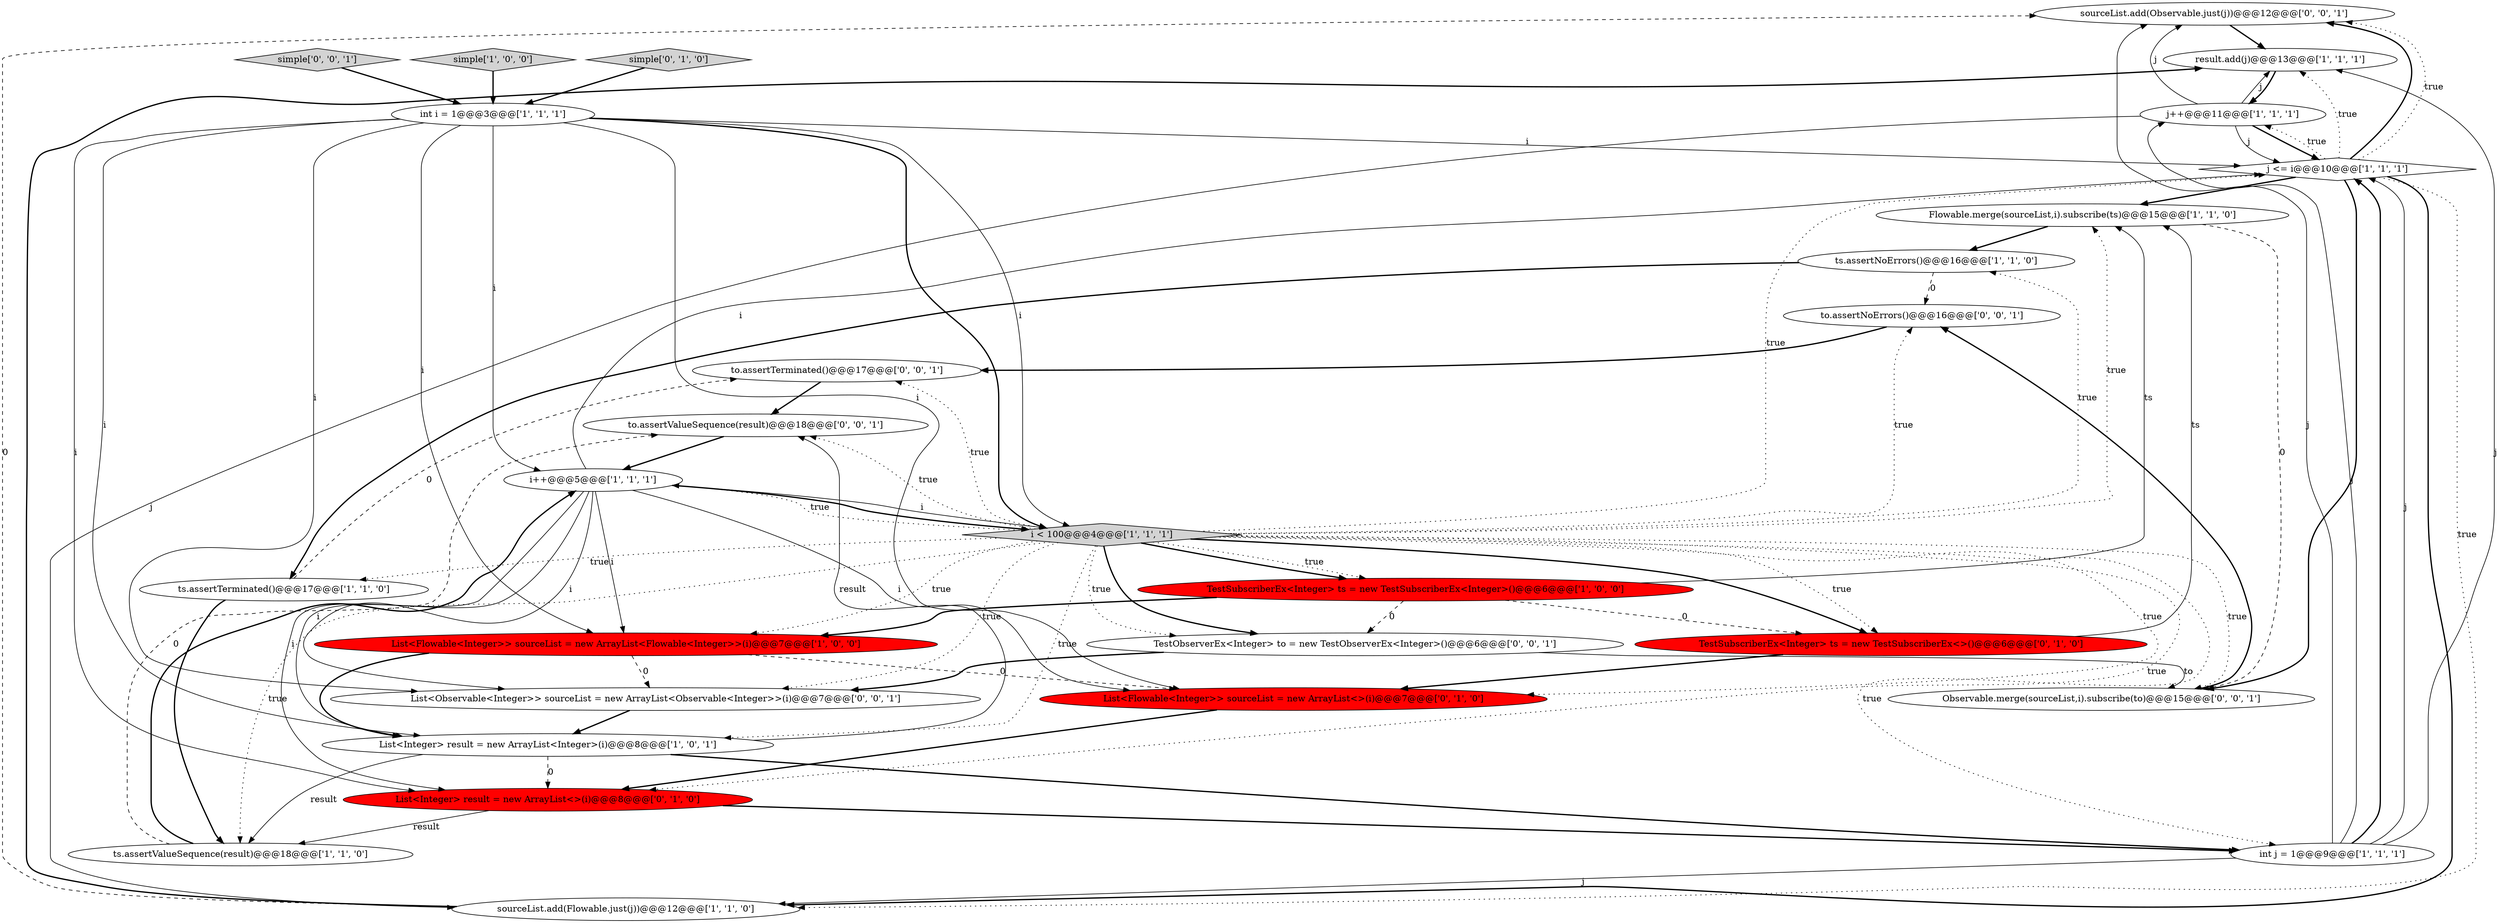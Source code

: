 digraph {
24 [style = filled, label = "sourceList.add(Observable.just(j))@@@12@@@['0', '0', '1']", fillcolor = white, shape = ellipse image = "AAA0AAABBB3BBB"];
2 [style = filled, label = "int i = 1@@@3@@@['1', '1', '1']", fillcolor = white, shape = ellipse image = "AAA0AAABBB1BBB"];
0 [style = filled, label = "sourceList.add(Flowable.just(j))@@@12@@@['1', '1', '0']", fillcolor = white, shape = ellipse image = "AAA0AAABBB1BBB"];
8 [style = filled, label = "i++@@@5@@@['1', '1', '1']", fillcolor = white, shape = ellipse image = "AAA0AAABBB1BBB"];
14 [style = filled, label = "i < 100@@@4@@@['1', '1', '1']", fillcolor = lightgray, shape = diamond image = "AAA0AAABBB1BBB"];
20 [style = filled, label = "List<Observable<Integer>> sourceList = new ArrayList<Observable<Integer>>(i)@@@7@@@['0', '0', '1']", fillcolor = white, shape = ellipse image = "AAA0AAABBB3BBB"];
15 [style = filled, label = "result.add(j)@@@13@@@['1', '1', '1']", fillcolor = white, shape = ellipse image = "AAA0AAABBB1BBB"];
27 [style = filled, label = "to.assertTerminated()@@@17@@@['0', '0', '1']", fillcolor = white, shape = ellipse image = "AAA0AAABBB3BBB"];
5 [style = filled, label = "j++@@@11@@@['1', '1', '1']", fillcolor = white, shape = ellipse image = "AAA0AAABBB1BBB"];
26 [style = filled, label = "to.assertNoErrors()@@@16@@@['0', '0', '1']", fillcolor = white, shape = ellipse image = "AAA0AAABBB3BBB"];
22 [style = filled, label = "simple['0', '0', '1']", fillcolor = lightgray, shape = diamond image = "AAA0AAABBB3BBB"];
10 [style = filled, label = "int j = 1@@@9@@@['1', '1', '1']", fillcolor = white, shape = ellipse image = "AAA0AAABBB1BBB"];
6 [style = filled, label = "TestSubscriberEx<Integer> ts = new TestSubscriberEx<Integer>()@@@6@@@['1', '0', '0']", fillcolor = red, shape = ellipse image = "AAA1AAABBB1BBB"];
4 [style = filled, label = "simple['1', '0', '0']", fillcolor = lightgray, shape = diamond image = "AAA0AAABBB1BBB"];
3 [style = filled, label = "ts.assertTerminated()@@@17@@@['1', '1', '0']", fillcolor = white, shape = ellipse image = "AAA0AAABBB1BBB"];
1 [style = filled, label = "ts.assertNoErrors()@@@16@@@['1', '1', '0']", fillcolor = white, shape = ellipse image = "AAA0AAABBB1BBB"];
16 [style = filled, label = "simple['0', '1', '0']", fillcolor = lightgray, shape = diamond image = "AAA0AAABBB2BBB"];
18 [style = filled, label = "TestSubscriberEx<Integer> ts = new TestSubscriberEx<>()@@@6@@@['0', '1', '0']", fillcolor = red, shape = ellipse image = "AAA1AAABBB2BBB"];
21 [style = filled, label = "TestObserverEx<Integer> to = new TestObserverEx<Integer>()@@@6@@@['0', '0', '1']", fillcolor = white, shape = ellipse image = "AAA0AAABBB3BBB"];
13 [style = filled, label = "List<Integer> result = new ArrayList<Integer>(i)@@@8@@@['1', '0', '1']", fillcolor = white, shape = ellipse image = "AAA0AAABBB1BBB"];
23 [style = filled, label = "Observable.merge(sourceList,i).subscribe(to)@@@15@@@['0', '0', '1']", fillcolor = white, shape = ellipse image = "AAA0AAABBB3BBB"];
12 [style = filled, label = "ts.assertValueSequence(result)@@@18@@@['1', '1', '0']", fillcolor = white, shape = ellipse image = "AAA0AAABBB1BBB"];
9 [style = filled, label = "Flowable.merge(sourceList,i).subscribe(ts)@@@15@@@['1', '1', '0']", fillcolor = white, shape = ellipse image = "AAA0AAABBB1BBB"];
11 [style = filled, label = "List<Flowable<Integer>> sourceList = new ArrayList<Flowable<Integer>>(i)@@@7@@@['1', '0', '0']", fillcolor = red, shape = ellipse image = "AAA1AAABBB1BBB"];
25 [style = filled, label = "to.assertValueSequence(result)@@@18@@@['0', '0', '1']", fillcolor = white, shape = ellipse image = "AAA0AAABBB3BBB"];
17 [style = filled, label = "List<Integer> result = new ArrayList<>(i)@@@8@@@['0', '1', '0']", fillcolor = red, shape = ellipse image = "AAA1AAABBB2BBB"];
19 [style = filled, label = "List<Flowable<Integer>> sourceList = new ArrayList<>(i)@@@7@@@['0', '1', '0']", fillcolor = red, shape = ellipse image = "AAA1AAABBB2BBB"];
7 [style = filled, label = "j <= i@@@10@@@['1', '1', '1']", fillcolor = white, shape = diamond image = "AAA0AAABBB1BBB"];
14->19 [style = dotted, label="true"];
11->20 [style = dashed, label="0"];
10->15 [style = solid, label="j"];
14->26 [style = dotted, label="true"];
10->7 [style = solid, label="j"];
8->20 [style = solid, label="i"];
0->15 [style = bold, label=""];
2->8 [style = solid, label="i"];
7->9 [style = bold, label=""];
14->21 [style = dotted, label="true"];
6->11 [style = bold, label=""];
2->14 [style = bold, label=""];
11->13 [style = bold, label=""];
14->7 [style = dotted, label="true"];
6->9 [style = solid, label="ts"];
14->3 [style = dotted, label="true"];
14->11 [style = dotted, label="true"];
5->7 [style = solid, label="j"];
27->25 [style = bold, label=""];
14->18 [style = dotted, label="true"];
21->23 [style = solid, label="to"];
13->25 [style = solid, label="result"];
8->11 [style = solid, label="i"];
13->12 [style = solid, label="result"];
14->12 [style = dotted, label="true"];
2->19 [style = solid, label="i"];
18->19 [style = bold, label=""];
7->0 [style = bold, label=""];
4->2 [style = bold, label=""];
14->27 [style = dotted, label="true"];
10->7 [style = bold, label=""];
9->23 [style = dashed, label="0"];
6->18 [style = dashed, label="0"];
18->9 [style = solid, label="ts"];
26->27 [style = bold, label=""];
7->24 [style = bold, label=""];
2->14 [style = solid, label="i"];
7->23 [style = bold, label=""];
14->25 [style = dotted, label="true"];
8->19 [style = solid, label="i"];
10->0 [style = solid, label="j"];
5->7 [style = bold, label=""];
14->18 [style = bold, label=""];
14->1 [style = dotted, label="true"];
2->17 [style = solid, label="i"];
9->1 [style = bold, label=""];
8->7 [style = solid, label="i"];
14->6 [style = bold, label=""];
14->21 [style = bold, label=""];
13->10 [style = bold, label=""];
17->10 [style = bold, label=""];
20->13 [style = bold, label=""];
22->2 [style = bold, label=""];
5->15 [style = solid, label="j"];
1->26 [style = dashed, label="0"];
3->27 [style = dashed, label="0"];
1->3 [style = bold, label=""];
8->14 [style = bold, label=""];
14->23 [style = dotted, label="true"];
2->13 [style = solid, label="i"];
19->17 [style = bold, label=""];
5->0 [style = solid, label="j"];
3->12 [style = bold, label=""];
7->0 [style = dotted, label="true"];
7->15 [style = dotted, label="true"];
2->20 [style = solid, label="i"];
17->12 [style = solid, label="result"];
7->5 [style = dotted, label="true"];
10->5 [style = solid, label="j"];
14->17 [style = dotted, label="true"];
2->11 [style = solid, label="i"];
12->8 [style = bold, label=""];
14->8 [style = dotted, label="true"];
8->17 [style = solid, label="i"];
24->15 [style = bold, label=""];
14->6 [style = dotted, label="true"];
2->7 [style = solid, label="i"];
6->21 [style = dashed, label="0"];
23->26 [style = bold, label=""];
13->17 [style = dashed, label="0"];
16->2 [style = bold, label=""];
7->24 [style = dotted, label="true"];
5->24 [style = solid, label="j"];
10->24 [style = solid, label="j"];
14->10 [style = dotted, label="true"];
14->13 [style = dotted, label="true"];
15->5 [style = bold, label=""];
8->13 [style = solid, label="i"];
14->20 [style = dotted, label="true"];
12->25 [style = dashed, label="0"];
21->20 [style = bold, label=""];
8->14 [style = solid, label="i"];
11->19 [style = dashed, label="0"];
0->24 [style = dashed, label="0"];
25->8 [style = bold, label=""];
14->9 [style = dotted, label="true"];
}
